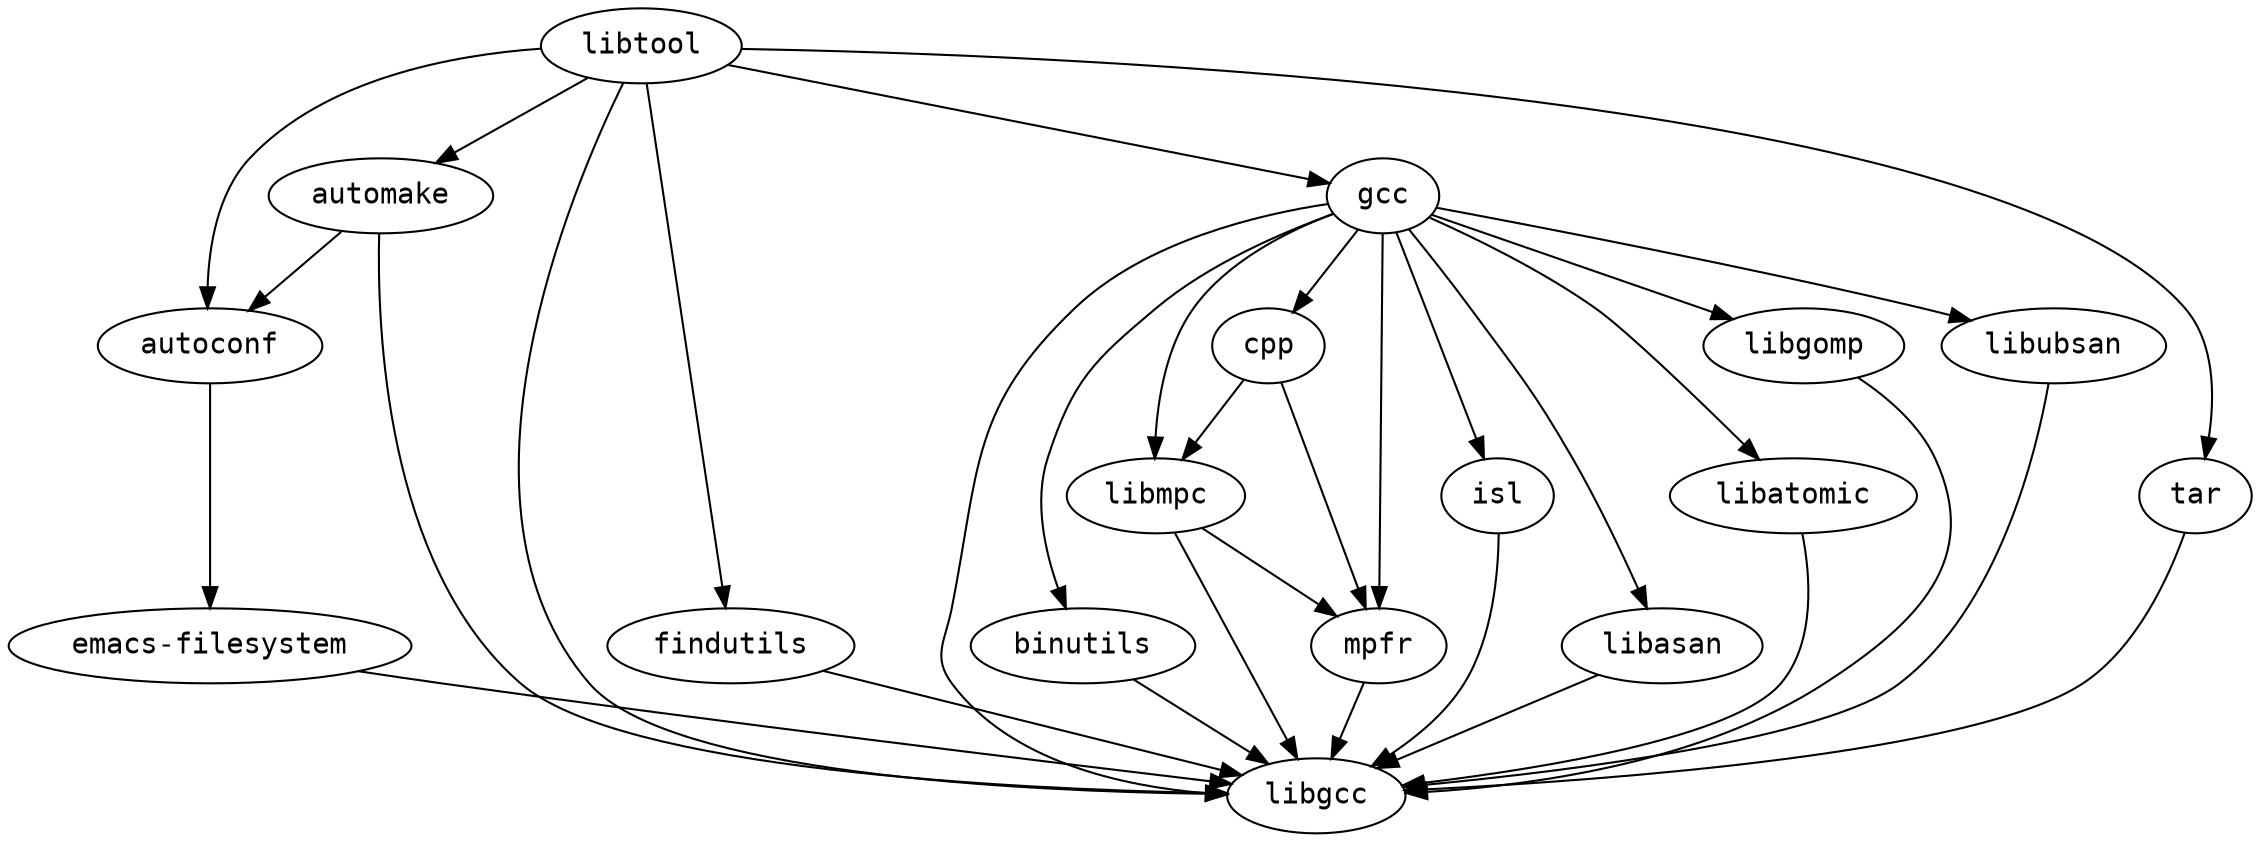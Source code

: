 strict digraph G {
node [fontname=monospace];
  "autoconf" -> "emacs-filesystem";
  "automake" -> "autoconf";
  "automake" -> "libgcc";
  "binutils" -> "libgcc";
  "cpp" -> "libmpc";
  "cpp" -> "mpfr";
  "emacs-filesystem" -> "libgcc";
  "findutils" -> "libgcc";
  "gcc" -> "binutils";
  "gcc" -> "cpp";
  "gcc" -> "isl";
  "gcc" -> "libasan";
  "gcc" -> "libatomic";
  "gcc" -> "libgcc";
  "gcc" -> "libgomp";
  "gcc" -> "libmpc";
  "gcc" -> "libubsan";
  "gcc" -> "mpfr";
  "isl" -> "libgcc";
  "libasan" -> "libgcc";
  "libatomic" -> "libgcc";
  "libgomp" -> "libgcc";
  "libmpc" -> "libgcc";
  "libmpc" -> "mpfr";
  "libtool" -> "autoconf";
  "libtool" -> "automake";
  "libtool" -> "findutils";
  "libtool" -> "gcc";
  "libtool" -> "libgcc";
  "libtool" -> "tar";
  "libubsan" -> "libgcc";
  "mpfr" -> "libgcc";
  "tar" -> "libgcc";
}
